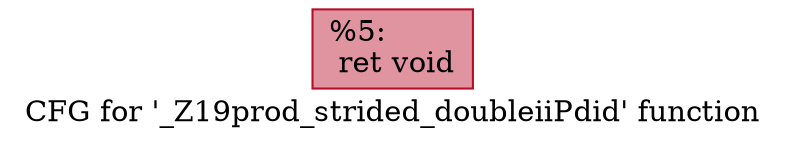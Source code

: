 digraph "CFG for '_Z19prod_strided_doubleiiPdid' function" {
	label="CFG for '_Z19prod_strided_doubleiiPdid' function";

	Node0x608a9d0 [shape=record,color="#b70d28ff", style=filled, fillcolor="#b70d2870",label="{%5:\l  ret void\l}"];
}

